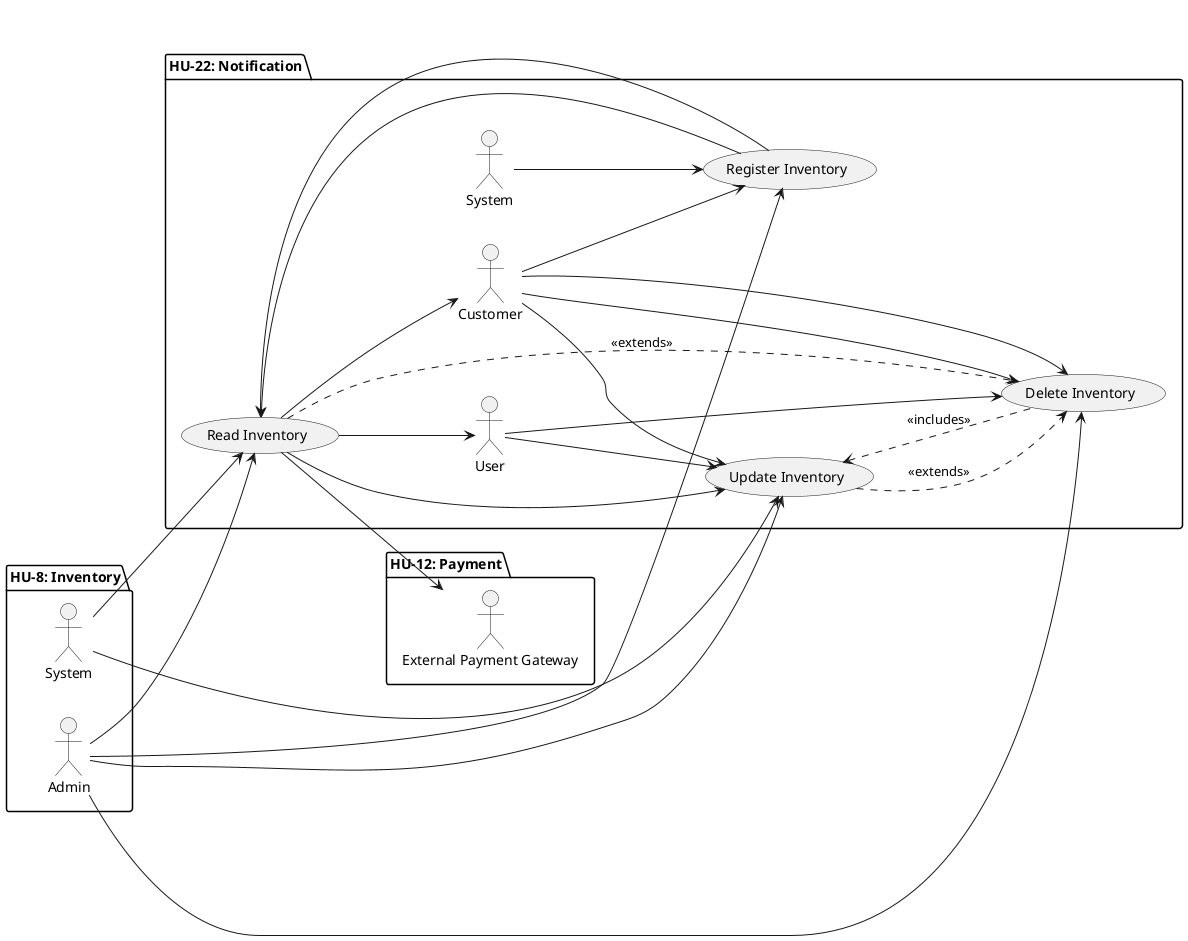@startuml
  left to right direction

  package "HU-22: Notification" {

    'Actors'
    actor "System" as System
    actor "User" as User
    actor "Customer" as Customer

    'Use Cases'
    usecase "Register Notification" as UC1
    usecase "Send/Display Notification" as UC2
    usecase "Mark Notification as Read" as UC3
    usecase "View Notifications" as UC4

    'Relationships'
    System --> UC1
    UC1 --> UC2
    UC2 --> User
    UC2 --> Customer

    User --> UC3
    Customer --> UC3

    User --> UC4
    Customer --> UC4

    UC3 .> UC4 : <<extends>>
  }

  package "HU-12: Payment" {

    'Actors'
    actor "Customer" as Customer
    actor "External Payment Gateway" as PaymentGateway

    'Use Cases'
    usecase "Register Payment" as UC1
    usecase "Process Payment" as UC2
    usecase "Update Order Status" as UC3
    usecase "View Payment History" as UC4

    'Relationships'
    Customer --> UC1
    Customer --> UC4

    UC1 --> UC2
    UC2 --> PaymentGateway
    UC2 .> UC4 : <<extends>>
    UC3 <.. UC4 : <<includes>>

    UC2 --> UC3
  }

  package "HU-8: Inventory" {

    'Actors
    actor "Admin" as Admin
    actor "System" as Sys

    'Use Cases
    usecase "Register Inventory" as UC1
    usecase "Read Inventory" as UC2
    usecase "Update Inventory" as UC3
    usecase "Delete Inventory" as UC4

    'Relations
    Admin --> UC1
    Admin --> UC2
    Admin --> UC3
    Admin --> UC4

    Sys --> UC2
    Sys --> UC3
  }

@enduml
